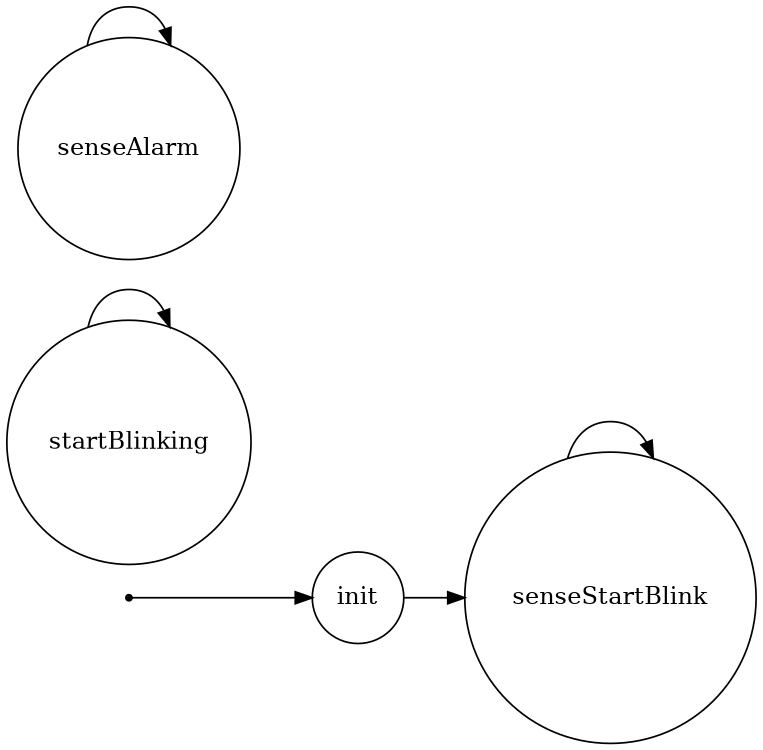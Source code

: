 /*
*
* A GraphViz DOT FSM description 
* Please use a GraphViz visualizer (like http://www.webgraphviz.com)
* 
* Generated by AM,NC,RM
*  
*/
 
digraph finite_state_machine {
  	rankdir=LR;
  	size="8,5"
  	node [shape = point]; iniziale;
  	node [shape = doublecircle]; 
  	node [shape = circle];
  	iniziale -> init [label = ""];
  	
  	
  	init -> senseStartBlink [ label = ""];
  	
  	senseStartBlink -> senseStartBlink [ label = ""];
  	
  	startBlinking -> startBlinking [ label = ""];
  	
  	senseAlarm -> senseAlarm [ label = ""];
}